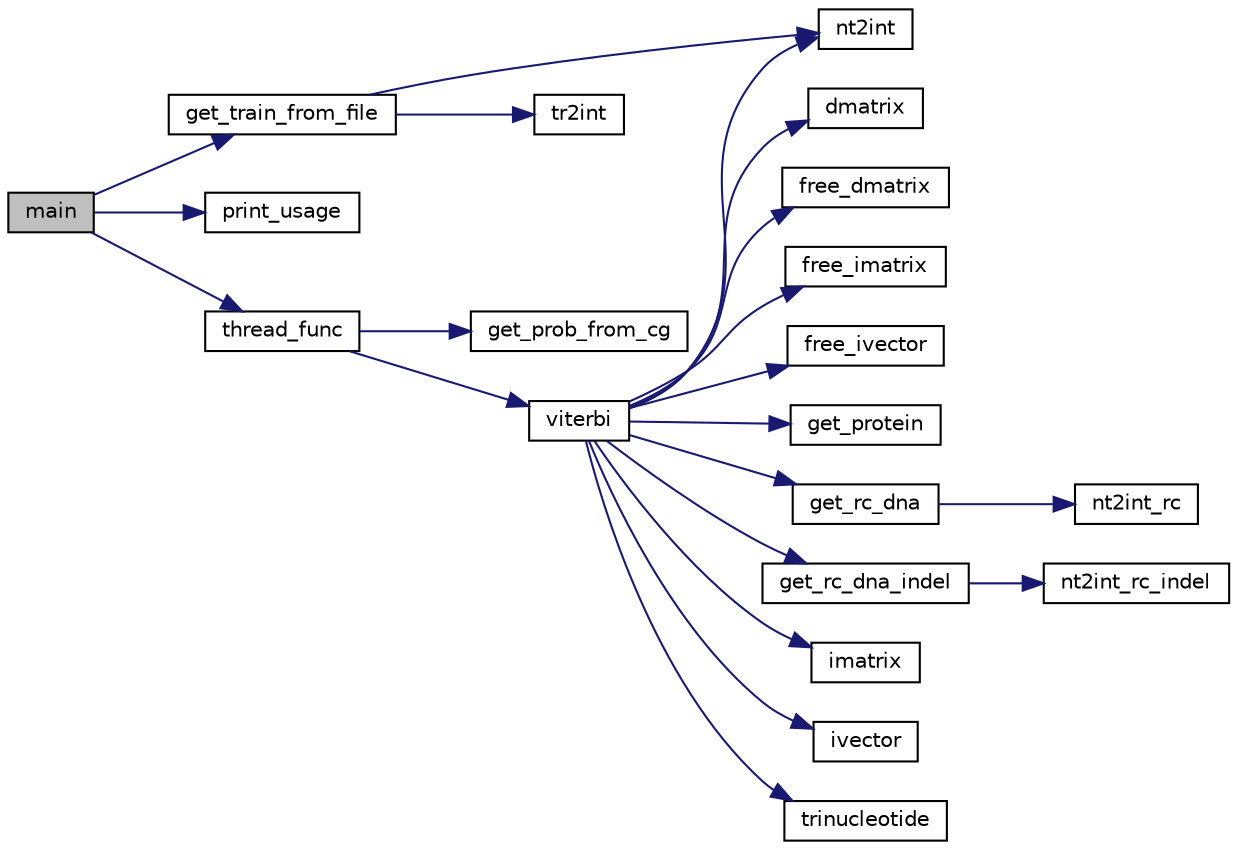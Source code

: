 digraph "main"
{
 // LATEX_PDF_SIZE
  edge [fontname="Helvetica",fontsize="10",labelfontname="Helvetica",labelfontsize="10"];
  node [fontname="Helvetica",fontsize="10",shape=record];
  rankdir="LR";
  Node1 [label="main",height=0.2,width=0.4,color="black", fillcolor="grey75", style="filled", fontcolor="black",tooltip=" "];
  Node1 -> Node2 [color="midnightblue",fontsize="10",style="solid",fontname="Helvetica"];
  Node2 [label="get_train_from_file",height=0.2,width=0.4,color="black", fillcolor="white", style="filled",URL="$hmm_8h.html#acef94cf960e200f7ec1b4619510461a1",tooltip=" "];
  Node2 -> Node3 [color="midnightblue",fontsize="10",style="solid",fontname="Helvetica"];
  Node3 [label="nt2int",height=0.2,width=0.4,color="black", fillcolor="white", style="filled",URL="$util__lib_8c.html#a4de49e3fa34734f20dcd2443a8a4d535",tooltip=" "];
  Node2 -> Node4 [color="midnightblue",fontsize="10",style="solid",fontname="Helvetica"];
  Node4 [label="tr2int",height=0.2,width=0.4,color="black", fillcolor="white", style="filled",URL="$util__lib_8c.html#af63cd754beea7a1122a0eaca769b62d9",tooltip=" "];
  Node1 -> Node5 [color="midnightblue",fontsize="10",style="solid",fontname="Helvetica"];
  Node5 [label="print_usage",height=0.2,width=0.4,color="black", fillcolor="white", style="filled",URL="$util__lib_8c.html#ae5ad5cbeccaedc03a48d3c7eaa803e79",tooltip=" "];
  Node1 -> Node6 [color="midnightblue",fontsize="10",style="solid",fontname="Helvetica"];
  Node6 [label="thread_func",height=0.2,width=0.4,color="black", fillcolor="white", style="filled",URL="$run__hmm_8c.html#ae686d5c06520e747df43d8f28e814962",tooltip=" "];
  Node6 -> Node7 [color="midnightblue",fontsize="10",style="solid",fontname="Helvetica"];
  Node7 [label="get_prob_from_cg",height=0.2,width=0.4,color="black", fillcolor="white", style="filled",URL="$hmm_8h.html#aa5d13d79b8ed4466bcacfcc4184ee399",tooltip=" "];
  Node6 -> Node8 [color="midnightblue",fontsize="10",style="solid",fontname="Helvetica"];
  Node8 [label="viterbi",height=0.2,width=0.4,color="black", fillcolor="white", style="filled",URL="$hmm_8h.html#ad5256334c4b449b8ed86f428fc0c7a36",tooltip=" "];
  Node8 -> Node9 [color="midnightblue",fontsize="10",style="solid",fontname="Helvetica"];
  Node9 [label="dmatrix",height=0.2,width=0.4,color="black", fillcolor="white", style="filled",URL="$util__lib_8c.html#abda1f5b59156796bbd775359d171d921",tooltip=" "];
  Node8 -> Node10 [color="midnightblue",fontsize="10",style="solid",fontname="Helvetica"];
  Node10 [label="free_dmatrix",height=0.2,width=0.4,color="black", fillcolor="white", style="filled",URL="$util__lib_8c.html#a314ff0abb6d5444bd2037acbede4f0ed",tooltip=" "];
  Node8 -> Node11 [color="midnightblue",fontsize="10",style="solid",fontname="Helvetica"];
  Node11 [label="free_imatrix",height=0.2,width=0.4,color="black", fillcolor="white", style="filled",URL="$util__lib_8c.html#af6b81a4eebc7d8772422bfdd05f5834e",tooltip=" "];
  Node8 -> Node12 [color="midnightblue",fontsize="10",style="solid",fontname="Helvetica"];
  Node12 [label="free_ivector",height=0.2,width=0.4,color="black", fillcolor="white", style="filled",URL="$util__lib_8c.html#afd89b5e675116707ce66556b376bc41a",tooltip=" "];
  Node8 -> Node13 [color="midnightblue",fontsize="10",style="solid",fontname="Helvetica"];
  Node13 [label="get_protein",height=0.2,width=0.4,color="black", fillcolor="white", style="filled",URL="$hmm_8h.html#a66ceabacbfe397e6d70025814a0c3882",tooltip=" "];
  Node8 -> Node14 [color="midnightblue",fontsize="10",style="solid",fontname="Helvetica"];
  Node14 [label="get_rc_dna",height=0.2,width=0.4,color="black", fillcolor="white", style="filled",URL="$hmm_8h.html#a4bb170d07b8af8e326242f06b922bd80",tooltip=" "];
  Node14 -> Node15 [color="midnightblue",fontsize="10",style="solid",fontname="Helvetica"];
  Node15 [label="nt2int_rc",height=0.2,width=0.4,color="black", fillcolor="white", style="filled",URL="$util__lib_8c.html#a463ba3bb94808100d5c8d9ffea2a3728",tooltip=" "];
  Node8 -> Node16 [color="midnightblue",fontsize="10",style="solid",fontname="Helvetica"];
  Node16 [label="get_rc_dna_indel",height=0.2,width=0.4,color="black", fillcolor="white", style="filled",URL="$util__lib_8c.html#ace3dceb07b9556e404f8eedde73e4d61",tooltip=" "];
  Node16 -> Node17 [color="midnightblue",fontsize="10",style="solid",fontname="Helvetica"];
  Node17 [label="nt2int_rc_indel",height=0.2,width=0.4,color="black", fillcolor="white", style="filled",URL="$util__lib_8c.html#a2952b88dfbbdb0fe37929e128a771855",tooltip=" "];
  Node8 -> Node18 [color="midnightblue",fontsize="10",style="solid",fontname="Helvetica"];
  Node18 [label="imatrix",height=0.2,width=0.4,color="black", fillcolor="white", style="filled",URL="$util__lib_8c.html#aa4be6d2998bec55044c271fea2ae7176",tooltip=" "];
  Node8 -> Node19 [color="midnightblue",fontsize="10",style="solid",fontname="Helvetica"];
  Node19 [label="ivector",height=0.2,width=0.4,color="black", fillcolor="white", style="filled",URL="$util__lib_8c.html#aacdd22a5bafdab2b445e84bbc01eb495",tooltip=" "];
  Node8 -> Node3 [color="midnightblue",fontsize="10",style="solid",fontname="Helvetica"];
  Node8 -> Node20 [color="midnightblue",fontsize="10",style="solid",fontname="Helvetica"];
  Node20 [label="trinucleotide",height=0.2,width=0.4,color="black", fillcolor="white", style="filled",URL="$util__lib_8c.html#a6c3f6a6a60ce5b7eedea9fd18c377f6f",tooltip=" "];
}
